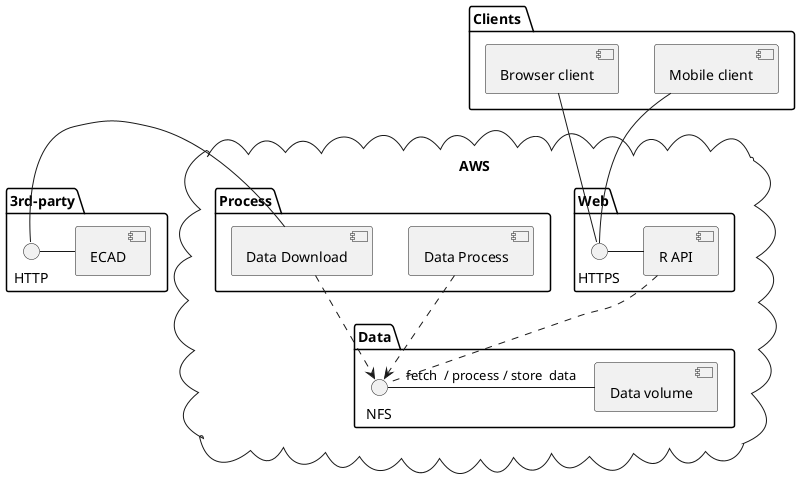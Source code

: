 @startuml



package "Clients " {
[Browser client]
[Mobile client]
}

package "3rd-party" {
HTTP - [ECAD]
}



cloud AWS {

package "Web" {
HTTPS - [R API]
[Browser client] -- HTTPS
[Mobile client] -- HTTPS
}

package "Process" {
[Data Process]
[Data Download] - HTTP
}

package "Data" {
NFS - [Data volume]: fetch  / process / store  data
[R API] .. NFS
[Data Process] ..> NFS
[Data Download] ..> NFS
}


}






@enduml
